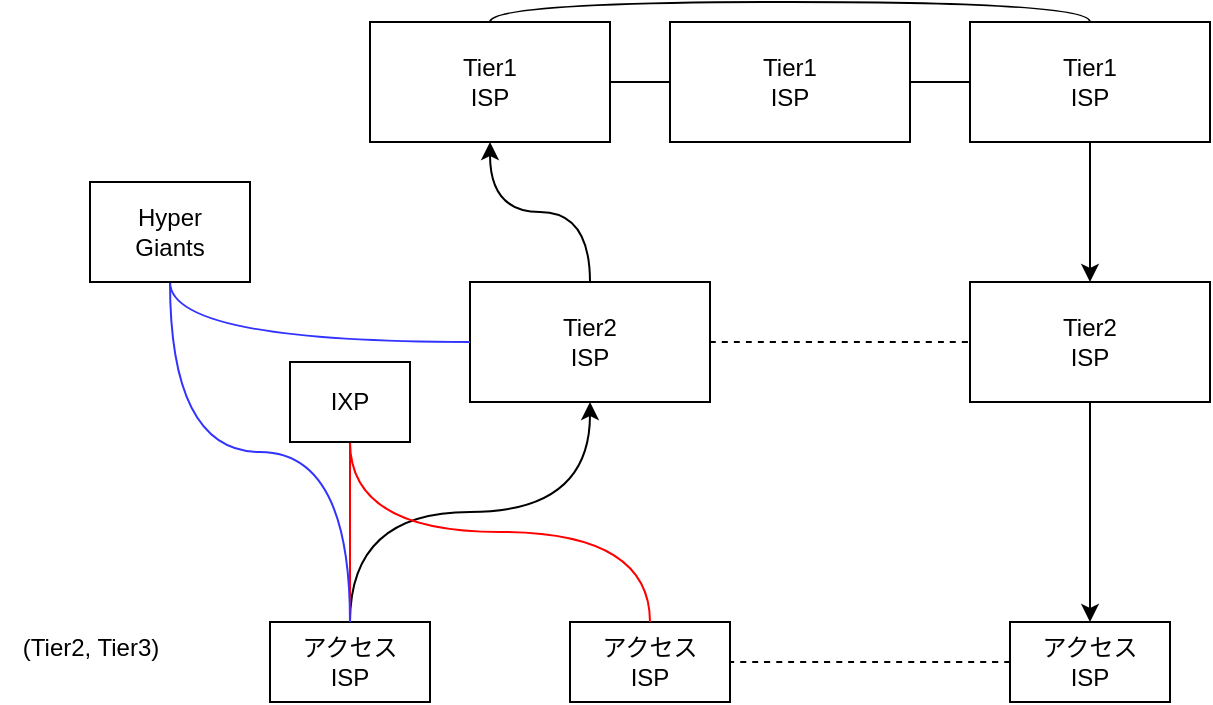 <mxfile version="24.4.0" type="embed">
    <diagram id="2aoHp59C6_JQfkH9PYXi" name="ページ1">
        <mxGraphModel dx="512" dy="393" grid="1" gridSize="10" guides="1" tooltips="1" connect="1" arrows="1" fold="1" page="1" pageScale="1" pageWidth="827" pageHeight="1169" math="0" shadow="0">
            <root>
                <mxCell id="0"/>
                <mxCell id="1" parent="0"/>
                <mxCell id="21" style="edgeStyle=orthogonalEdgeStyle;curved=1;html=1;exitX=0.5;exitY=0;exitDx=0;exitDy=0;entryX=0.5;entryY=0;entryDx=0;entryDy=0;endArrow=none;endFill=0;" edge="1" parent="1" source="3" target="6">
                    <mxGeometry relative="1" as="geometry"/>
                </mxCell>
                <mxCell id="3" value="Tier1&lt;br&gt;ISP" style="rounded=0;whiteSpace=wrap;html=1;" parent="1" vertex="1">
                    <mxGeometry x="220" y="90" width="120" height="60" as="geometry"/>
                </mxCell>
                <mxCell id="23" style="edgeStyle=orthogonalEdgeStyle;curved=1;html=1;exitX=0;exitY=0.5;exitDx=0;exitDy=0;entryX=1;entryY=0.5;entryDx=0;entryDy=0;endArrow=none;endFill=0;" edge="1" parent="1" source="5" target="3">
                    <mxGeometry relative="1" as="geometry"/>
                </mxCell>
                <mxCell id="5" value="Tier1&lt;br&gt;ISP" style="rounded=0;whiteSpace=wrap;html=1;" parent="1" vertex="1">
                    <mxGeometry x="370" y="90" width="120" height="60" as="geometry"/>
                </mxCell>
                <mxCell id="22" style="edgeStyle=orthogonalEdgeStyle;curved=1;html=1;exitX=0;exitY=0.5;exitDx=0;exitDy=0;entryX=1;entryY=0.5;entryDx=0;entryDy=0;endArrow=none;endFill=0;" edge="1" parent="1" source="6" target="5">
                    <mxGeometry relative="1" as="geometry"/>
                </mxCell>
                <mxCell id="25" style="edgeStyle=orthogonalEdgeStyle;curved=1;html=1;exitX=0.5;exitY=1;exitDx=0;exitDy=0;entryX=0.5;entryY=0;entryDx=0;entryDy=0;" edge="1" parent="1" source="6" target="8">
                    <mxGeometry relative="1" as="geometry"/>
                </mxCell>
                <mxCell id="6" value="Tier1&lt;br&gt;ISP" style="rounded=0;whiteSpace=wrap;html=1;" parent="1" vertex="1">
                    <mxGeometry x="520" y="90" width="120" height="60" as="geometry"/>
                </mxCell>
                <mxCell id="28" style="edgeStyle=orthogonalEdgeStyle;curved=1;html=1;exitX=0.5;exitY=0;exitDx=0;exitDy=0;entryX=0.5;entryY=1;entryDx=0;entryDy=0;" edge="1" parent="1" source="7" target="3">
                    <mxGeometry relative="1" as="geometry"/>
                </mxCell>
                <mxCell id="29" style="edgeStyle=orthogonalEdgeStyle;curved=1;html=1;exitX=1;exitY=0.5;exitDx=0;exitDy=0;entryX=0;entryY=0.5;entryDx=0;entryDy=0;endArrow=none;endFill=0;dashed=1;" edge="1" parent="1" source="7" target="8">
                    <mxGeometry relative="1" as="geometry"/>
                </mxCell>
                <mxCell id="7" value="Tier2&lt;br&gt;ISP" style="rounded=0;whiteSpace=wrap;html=1;" parent="1" vertex="1">
                    <mxGeometry x="270" y="220" width="120" height="60" as="geometry"/>
                </mxCell>
                <mxCell id="24" style="edgeStyle=orthogonalEdgeStyle;curved=1;html=1;exitX=0.5;exitY=1;exitDx=0;exitDy=0;entryX=0.5;entryY=0;entryDx=0;entryDy=0;" edge="1" parent="1" source="8" target="12">
                    <mxGeometry relative="1" as="geometry"/>
                </mxCell>
                <mxCell id="8" value="Tier2&lt;br&gt;ISP" style="rounded=0;whiteSpace=wrap;html=1;" parent="1" vertex="1">
                    <mxGeometry x="520" y="220" width="120" height="60" as="geometry"/>
                </mxCell>
                <mxCell id="26" style="edgeStyle=orthogonalEdgeStyle;curved=1;html=1;exitX=0.5;exitY=0;exitDx=0;exitDy=0;entryX=0.5;entryY=1;entryDx=0;entryDy=0;" edge="1" parent="1" source="9" target="7">
                    <mxGeometry relative="1" as="geometry"/>
                </mxCell>
                <mxCell id="9" value="アクセス&lt;br&gt;ISP" style="rounded=0;whiteSpace=wrap;html=1;" parent="1" vertex="1">
                    <mxGeometry x="170" y="390" width="80" height="40" as="geometry"/>
                </mxCell>
                <mxCell id="11" value="アクセス&lt;br&gt;ISP" style="rounded=0;whiteSpace=wrap;html=1;" parent="1" vertex="1">
                    <mxGeometry x="320" y="390" width="80" height="40" as="geometry"/>
                </mxCell>
                <mxCell id="30" style="edgeStyle=orthogonalEdgeStyle;curved=1;html=1;exitX=0;exitY=0.5;exitDx=0;exitDy=0;entryX=1;entryY=0.5;entryDx=0;entryDy=0;dashed=1;endArrow=none;endFill=0;" edge="1" parent="1" source="12" target="11">
                    <mxGeometry relative="1" as="geometry"/>
                </mxCell>
                <mxCell id="12" value="アクセス&lt;br&gt;ISP" style="rounded=0;whiteSpace=wrap;html=1;" parent="1" vertex="1">
                    <mxGeometry x="540" y="390" width="80" height="40" as="geometry"/>
                </mxCell>
                <mxCell id="31" value="(Tier2, Tier3)" style="text;html=1;align=center;verticalAlign=middle;resizable=0;points=[];autosize=1;strokeColor=none;fillColor=none;" vertex="1" parent="1">
                    <mxGeometry x="35" y="388" width="90" height="30" as="geometry"/>
                </mxCell>
                <mxCell id="34" style="edgeStyle=orthogonalEdgeStyle;curved=1;html=1;exitX=0.5;exitY=1;exitDx=0;exitDy=0;entryX=0.5;entryY=0;entryDx=0;entryDy=0;endArrow=none;endFill=0;strokeColor=#FF0000;" edge="1" parent="1" source="33" target="9">
                    <mxGeometry relative="1" as="geometry"/>
                </mxCell>
                <mxCell id="35" style="edgeStyle=orthogonalEdgeStyle;curved=1;html=1;exitX=0.5;exitY=1;exitDx=0;exitDy=0;endArrow=none;endFill=0;fillColor=#f8cecc;strokeColor=#FF0000;" edge="1" parent="1" source="33" target="11">
                    <mxGeometry relative="1" as="geometry"/>
                </mxCell>
                <mxCell id="33" value="IXP" style="rounded=0;whiteSpace=wrap;html=1;" vertex="1" parent="1">
                    <mxGeometry x="180" y="260" width="60" height="40" as="geometry"/>
                </mxCell>
                <mxCell id="37" style="edgeStyle=orthogonalEdgeStyle;curved=1;html=1;exitX=0.5;exitY=1;exitDx=0;exitDy=0;entryX=0.5;entryY=0;entryDx=0;entryDy=0;strokeColor=#3333FF;endArrow=none;endFill=0;" edge="1" parent="1" source="36" target="9">
                    <mxGeometry relative="1" as="geometry"/>
                </mxCell>
                <mxCell id="38" style="edgeStyle=orthogonalEdgeStyle;curved=1;html=1;exitX=0.5;exitY=1;exitDx=0;exitDy=0;entryX=0;entryY=0.5;entryDx=0;entryDy=0;strokeColor=#3333FF;endArrow=none;endFill=0;" edge="1" parent="1" source="36" target="7">
                    <mxGeometry relative="1" as="geometry"/>
                </mxCell>
                <mxCell id="36" value="Hyper&lt;br&gt;Giants" style="rounded=0;whiteSpace=wrap;html=1;" vertex="1" parent="1">
                    <mxGeometry x="80" y="170" width="80" height="50" as="geometry"/>
                </mxCell>
            </root>
        </mxGraphModel>
    </diagram>
</mxfile>
